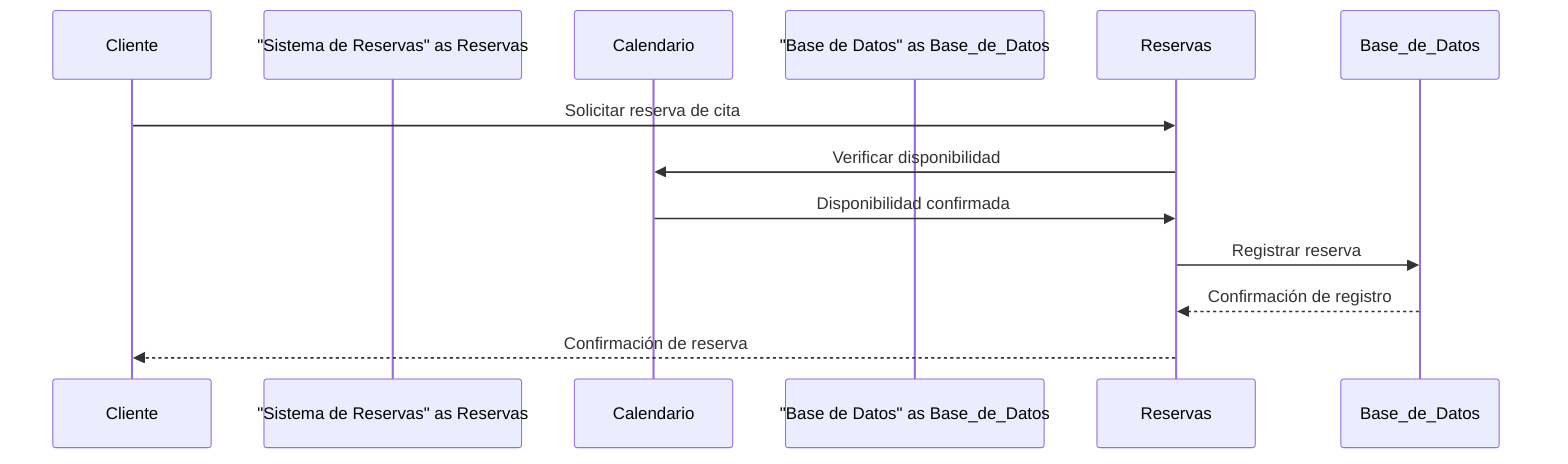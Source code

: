 sequenceDiagram
    participant Cliente
    participant "Sistema de Reservas" as Reservas
    participant Calendario
    participant "Base de Datos" as Base_de_Datos
    Cliente->>Reservas: Solicitar reserva de cita
    Reservas->>Calendario: Verificar disponibilidad
    Calendario->>Reservas: Disponibilidad confirmada
    Reservas->>Base_de_Datos: Registrar reserva
    Base_de_Datos-->>Reservas: Confirmación de registro
    Reservas-->>Cliente: Confirmación de reserva